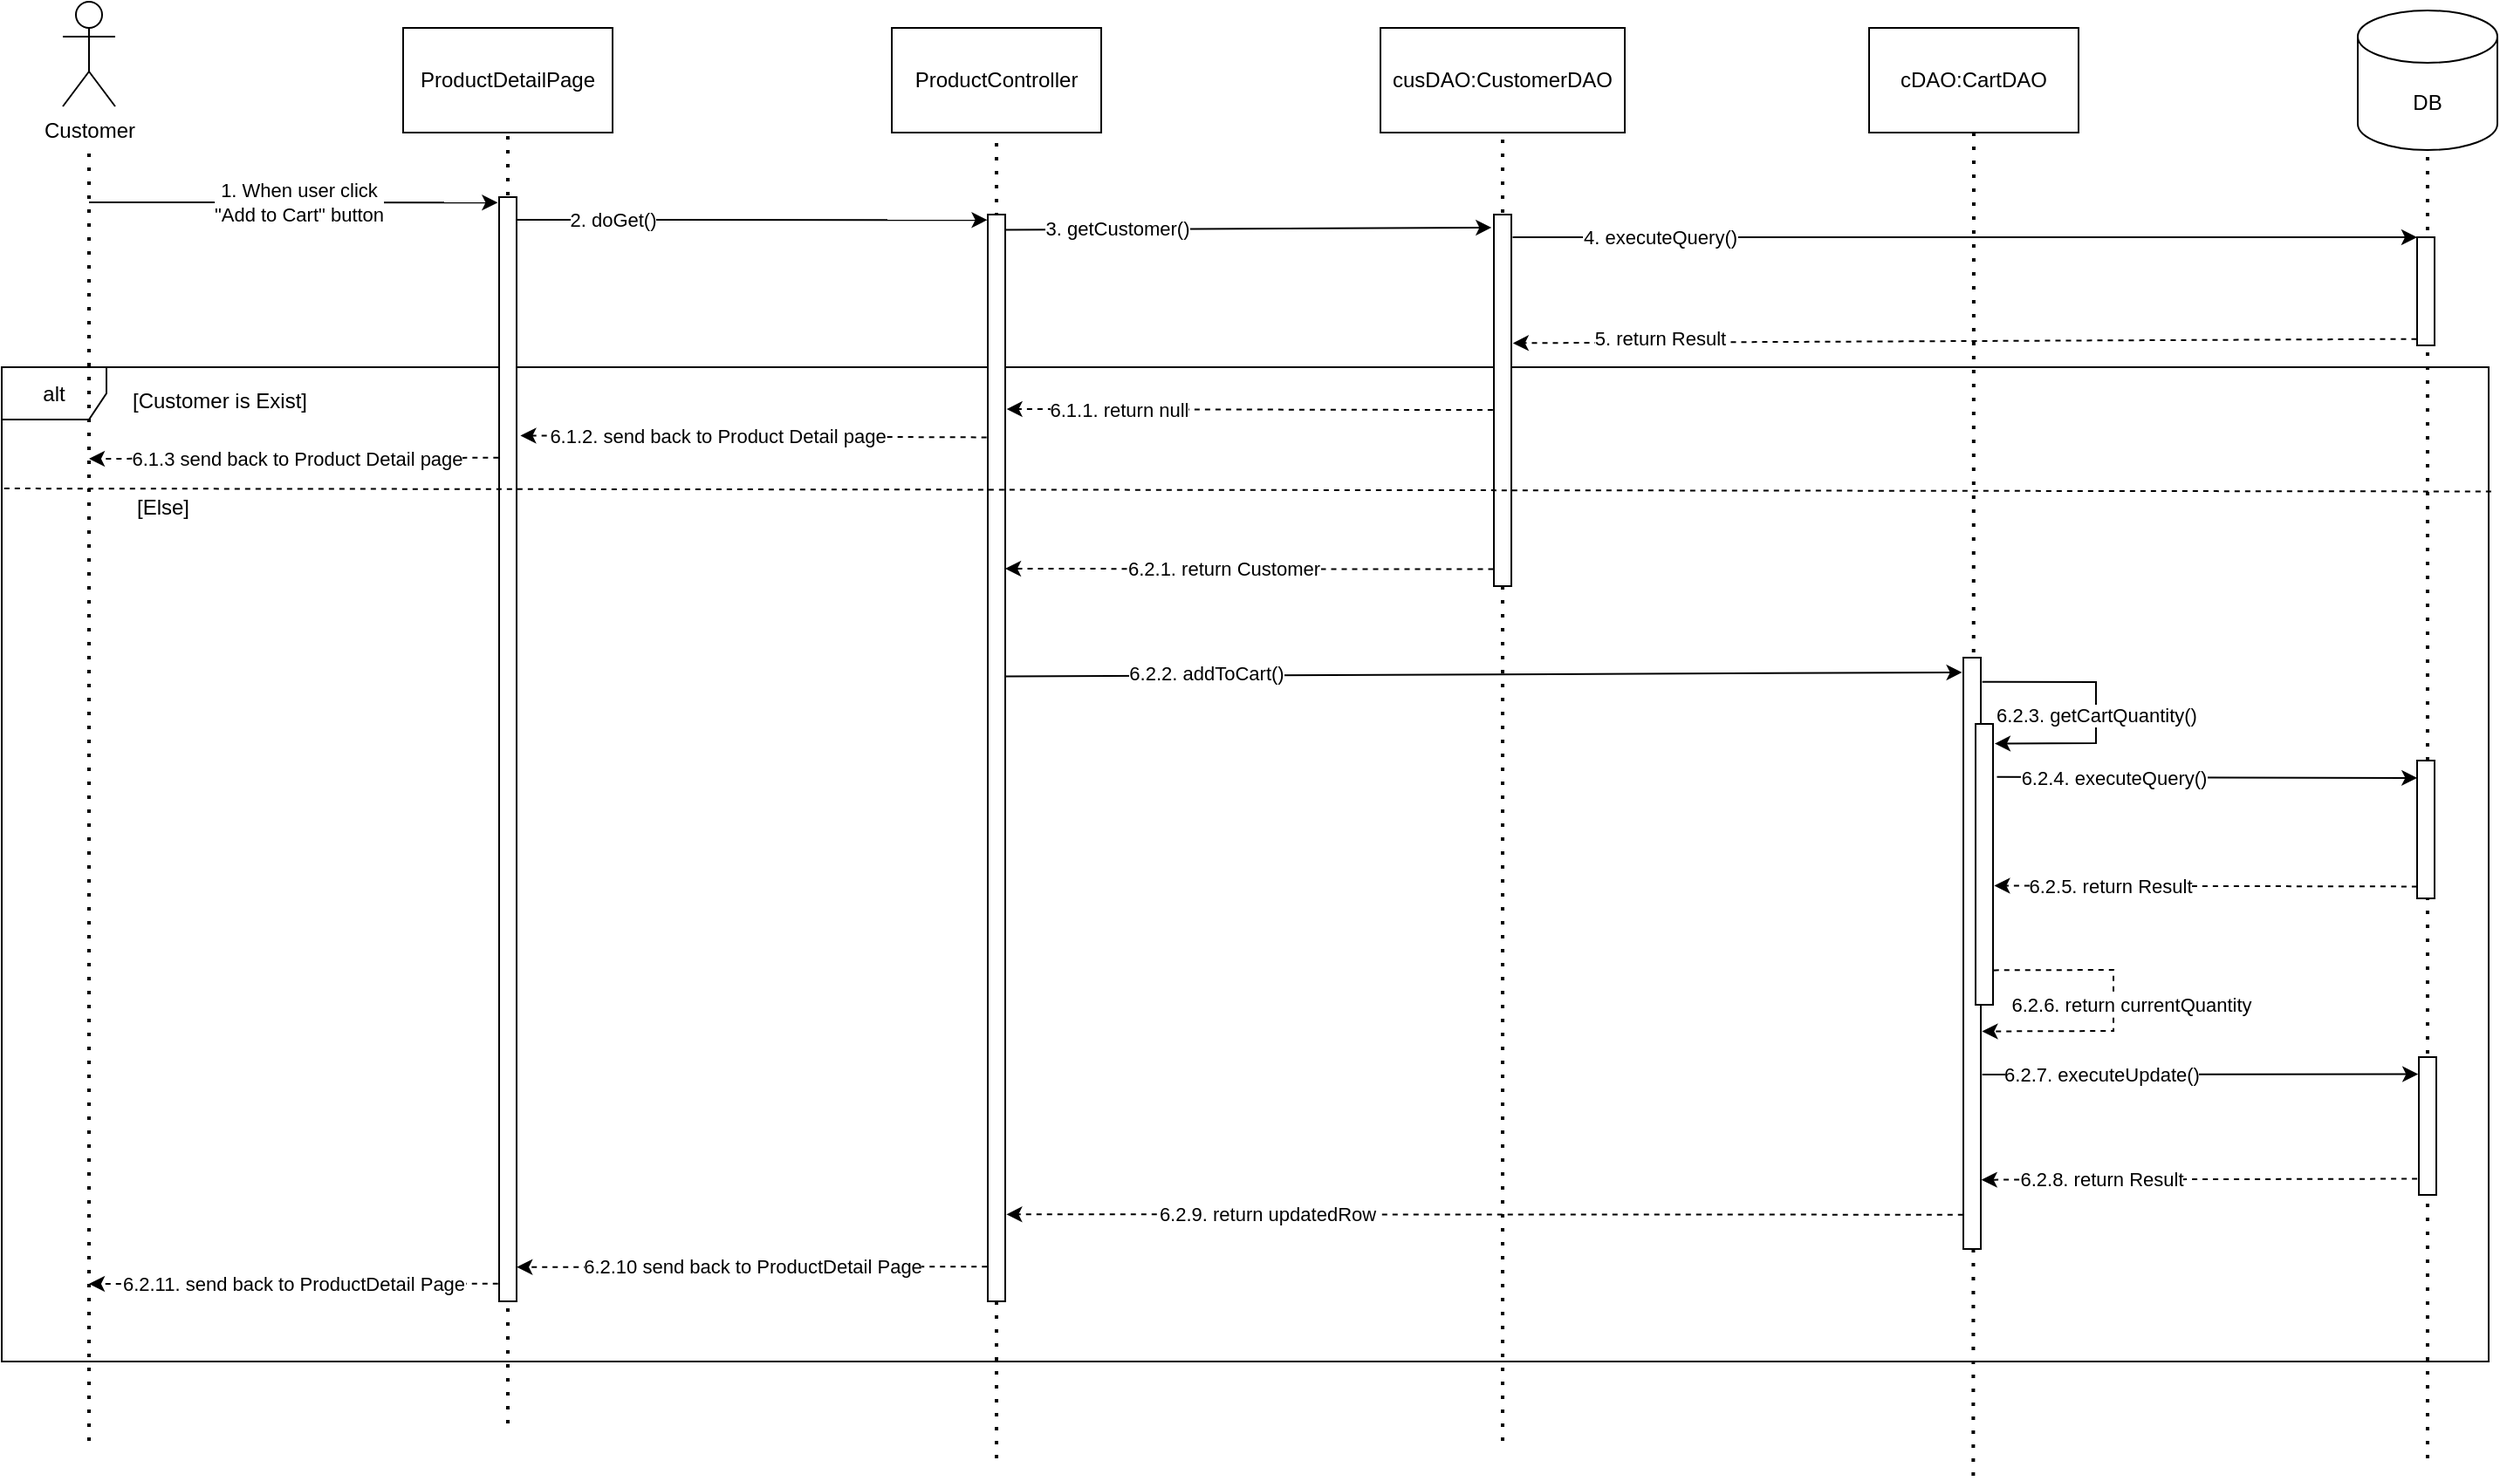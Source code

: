 <mxfile version="22.0.8" type="device">
  <diagram id="q-MbuWhYYtdjwNa4Wrbu" name="Page-1">
    <mxGraphModel dx="2950" dy="1098" grid="1" gridSize="10" guides="1" tooltips="1" connect="1" arrows="1" fold="1" page="1" pageScale="1" pageWidth="850" pageHeight="1100" math="0" shadow="0">
      <root>
        <mxCell id="0" />
        <mxCell id="1" parent="0" />
        <mxCell id="53" value="alt" style="shape=umlFrame;whiteSpace=wrap;html=1;" parent="1" vertex="1">
          <mxGeometry x="-30" y="244.5" width="1425" height="570" as="geometry" />
        </mxCell>
        <mxCell id="2" value="Customer" style="shape=umlActor;verticalLabelPosition=bottom;verticalAlign=top;html=1;outlineConnect=0;" parent="1" vertex="1">
          <mxGeometry x="5" y="35" width="30" height="60" as="geometry" />
        </mxCell>
        <mxCell id="3" value="" style="endArrow=none;dashed=1;html=1;dashPattern=1 3;strokeWidth=2;" parent="1" edge="1">
          <mxGeometry width="50" height="50" relative="1" as="geometry">
            <mxPoint x="20" y="860" as="sourcePoint" />
            <mxPoint x="20" y="120" as="targetPoint" />
          </mxGeometry>
        </mxCell>
        <mxCell id="4" value="ProductDetailPage" style="rounded=0;whiteSpace=wrap;html=1;" parent="1" vertex="1">
          <mxGeometry x="200" y="50" width="120" height="60" as="geometry" />
        </mxCell>
        <mxCell id="6" value="" style="endArrow=none;dashed=1;html=1;dashPattern=1 3;strokeWidth=2;entryX=0.5;entryY=1;entryDx=0;entryDy=0;" parent="1" target="4" edge="1">
          <mxGeometry width="50" height="50" relative="1" as="geometry">
            <mxPoint x="260" y="850" as="sourcePoint" />
            <mxPoint x="259.52" y="130" as="targetPoint" />
          </mxGeometry>
        </mxCell>
        <mxCell id="7" value="1. When user click &lt;br&gt;&quot;Add to Cart&quot; button" style="endArrow=classic;html=1;entryX=-0.081;entryY=0.005;entryDx=0;entryDy=0;entryPerimeter=0;" parent="1" target="13" edge="1">
          <mxGeometry x="0.024" width="50" height="50" relative="1" as="geometry">
            <mxPoint x="20" y="150" as="sourcePoint" />
            <mxPoint x="250" y="150" as="targetPoint" />
            <mxPoint as="offset" />
          </mxGeometry>
        </mxCell>
        <mxCell id="8" value="ProductController" style="rounded=0;whiteSpace=wrap;html=1;" parent="1" vertex="1">
          <mxGeometry x="480" y="50" width="120" height="60" as="geometry" />
        </mxCell>
        <mxCell id="9" value="cusDAO:CustomerDAO" style="rounded=0;whiteSpace=wrap;html=1;" parent="1" vertex="1">
          <mxGeometry x="760" y="50" width="140" height="60" as="geometry" />
        </mxCell>
        <mxCell id="10" value="cDAO:CartDAO" style="rounded=0;whiteSpace=wrap;html=1;" parent="1" vertex="1">
          <mxGeometry x="1040" y="50" width="120" height="60" as="geometry" />
        </mxCell>
        <mxCell id="12" value="DB" style="shape=cylinder3;whiteSpace=wrap;html=1;boundedLbl=1;backgroundOutline=1;size=15;" parent="1" vertex="1">
          <mxGeometry x="1320" y="40" width="80" height="80" as="geometry" />
        </mxCell>
        <mxCell id="13" value="" style="rounded=0;whiteSpace=wrap;html=1;" parent="1" vertex="1">
          <mxGeometry x="255" y="147" width="10" height="633" as="geometry" />
        </mxCell>
        <mxCell id="14" value="" style="endArrow=none;dashed=1;html=1;dashPattern=1 3;strokeWidth=2;entryX=0.5;entryY=1;entryDx=0;entryDy=0;" parent="1" target="8" edge="1">
          <mxGeometry width="50" height="50" relative="1" as="geometry">
            <mxPoint x="540" y="870" as="sourcePoint" />
            <mxPoint x="539.73" y="120" as="targetPoint" />
          </mxGeometry>
        </mxCell>
        <mxCell id="15" value="" style="endArrow=none;dashed=1;html=1;dashPattern=1 3;strokeWidth=2;entryX=0.5;entryY=1;entryDx=0;entryDy=0;" parent="1" target="9" edge="1">
          <mxGeometry width="50" height="50" relative="1" as="geometry">
            <mxPoint x="830" y="860" as="sourcePoint" />
            <mxPoint x="829.95" y="130" as="targetPoint" />
          </mxGeometry>
        </mxCell>
        <mxCell id="16" value="" style="endArrow=none;dashed=1;html=1;dashPattern=1 3;strokeWidth=2;entryX=0.5;entryY=1;entryDx=0;entryDy=0;" parent="1" target="10" edge="1">
          <mxGeometry width="50" height="50" relative="1" as="geometry">
            <mxPoint x="1099.68" y="880" as="sourcePoint" />
            <mxPoint x="1100" y="120" as="targetPoint" />
          </mxGeometry>
        </mxCell>
        <mxCell id="17" value="" style="endArrow=none;dashed=1;html=1;dashPattern=1 3;strokeWidth=2;entryX=0.5;entryY=1;entryDx=0;entryDy=0;entryPerimeter=0;" parent="1" target="12" edge="1">
          <mxGeometry width="50" height="50" relative="1" as="geometry">
            <mxPoint x="1360" y="870" as="sourcePoint" />
            <mxPoint x="1360" y="130" as="targetPoint" />
          </mxGeometry>
        </mxCell>
        <mxCell id="18" value="" style="rounded=0;whiteSpace=wrap;html=1;" parent="1" vertex="1">
          <mxGeometry x="535" y="157" width="10" height="623" as="geometry" />
        </mxCell>
        <mxCell id="19" value="2. doGet()" style="endArrow=classic;html=1;entryX=-0.023;entryY=0.005;entryDx=0;entryDy=0;entryPerimeter=0;" parent="1" target="18" edge="1">
          <mxGeometry x="-0.593" width="50" height="50" relative="1" as="geometry">
            <mxPoint x="265" y="160.0" as="sourcePoint" />
            <mxPoint x="530" y="160" as="targetPoint" />
            <mxPoint as="offset" />
          </mxGeometry>
        </mxCell>
        <mxCell id="20" value="" style="rounded=0;whiteSpace=wrap;html=1;" parent="1" vertex="1">
          <mxGeometry x="825" y="157" width="10" height="213" as="geometry" />
        </mxCell>
        <mxCell id="21" value="3. getCustomer()" style="endArrow=classic;html=1;exitX=0.982;exitY=0.014;exitDx=0;exitDy=0;exitPerimeter=0;entryX=-0.135;entryY=0.035;entryDx=0;entryDy=0;entryPerimeter=0;" parent="1" source="18" target="20" edge="1">
          <mxGeometry x="-0.541" width="50" height="50" relative="1" as="geometry">
            <mxPoint x="547.14" y="165.84" as="sourcePoint" />
            <mxPoint x="822.44" y="164.242" as="targetPoint" />
            <mxPoint as="offset" />
          </mxGeometry>
        </mxCell>
        <mxCell id="22" value="" style="rounded=0;whiteSpace=wrap;html=1;" parent="1" vertex="1">
          <mxGeometry x="1354" y="170" width="10" height="62" as="geometry" />
        </mxCell>
        <mxCell id="23" value="4. executeQuery()" style="endArrow=classic;html=1;entryX=0;entryY=0;entryDx=0;entryDy=0;exitX=1.078;exitY=0.061;exitDx=0;exitDy=0;exitPerimeter=0;" parent="1" source="20" target="22" edge="1">
          <mxGeometry x="-0.676" width="50" height="50" relative="1" as="geometry">
            <mxPoint x="850" y="170" as="sourcePoint" />
            <mxPoint x="1130" y="120" as="targetPoint" />
            <mxPoint as="offset" />
          </mxGeometry>
        </mxCell>
        <mxCell id="24" value="5. return Result" style="endArrow=classic;html=1;exitX=-0.026;exitY=0.941;exitDx=0;exitDy=0;exitPerimeter=0;dashed=1;entryX=1.089;entryY=0.346;entryDx=0;entryDy=0;entryPerimeter=0;" parent="1" source="22" target="20" edge="1">
          <mxGeometry x="0.674" y="-2" width="50" height="50" relative="1" as="geometry">
            <mxPoint x="810.0" y="241.883" as="sourcePoint" />
            <mxPoint x="850" y="230" as="targetPoint" />
            <mxPoint as="offset" />
          </mxGeometry>
        </mxCell>
        <mxCell id="25" value="6.1.1. return null" style="endArrow=classic;html=1;exitX=-0.056;exitY=0.526;exitDx=0;exitDy=0;exitPerimeter=0;dashed=1;entryX=1.078;entryY=0.179;entryDx=0;entryDy=0;entryPerimeter=0;" parent="1" source="20" target="18" edge="1">
          <mxGeometry x="0.536" width="50" height="50" relative="1" as="geometry">
            <mxPoint x="826.8" y="271.099" as="sourcePoint" />
            <mxPoint x="547.05" y="270.79" as="targetPoint" />
            <mxPoint as="offset" />
          </mxGeometry>
        </mxCell>
        <mxCell id="26" value="6.1.2. send back to Product Detail page" style="endArrow=classic;html=1;exitX=-0.067;exitY=0.205;exitDx=0;exitDy=0;exitPerimeter=0;dashed=1;entryX=1.22;entryY=0.216;entryDx=0;entryDy=0;entryPerimeter=0;" parent="1" source="18" target="13" edge="1">
          <mxGeometry x="0.153" width="50" height="50" relative="1" as="geometry">
            <mxPoint x="529.75" y="286.099" as="sourcePoint" />
            <mxPoint x="270" y="286" as="targetPoint" />
            <mxPoint as="offset" />
          </mxGeometry>
        </mxCell>
        <mxCell id="27" value="6.1.3 send back to Product Detail page" style="endArrow=classic;html=1;exitX=-0.033;exitY=0.236;exitDx=0;exitDy=0;exitPerimeter=0;dashed=1;" parent="1" source="13" edge="1">
          <mxGeometry x="-0.023" width="50" height="50" relative="1" as="geometry">
            <mxPoint x="255.0" y="297.309" as="sourcePoint" />
            <mxPoint x="20" y="297" as="targetPoint" />
            <mxPoint x="-1" as="offset" />
          </mxGeometry>
        </mxCell>
        <mxCell id="28" value="6.2.1. return Customer" style="endArrow=classic;html=1;exitX=-0.02;exitY=0.423;exitDx=0;exitDy=0;exitPerimeter=0;dashed=1;entryX=1.005;entryY=0.73;entryDx=0;entryDy=0;entryPerimeter=0;" parent="1" edge="1">
          <mxGeometry x="0.106" width="50" height="50" relative="1" as="geometry">
            <mxPoint x="824.75" y="360.309" as="sourcePoint" />
            <mxPoint x="545.0" y="360.0" as="targetPoint" />
            <mxPoint as="offset" />
          </mxGeometry>
        </mxCell>
        <mxCell id="30" value="6.2.2. addToCart()" style="endArrow=classic;html=1;exitX=1.028;exitY=0.425;exitDx=0;exitDy=0;exitPerimeter=0;entryX=-0.067;entryY=0.025;entryDx=0;entryDy=0;entryPerimeter=0;" parent="1" source="18" target="31" edge="1">
          <mxGeometry x="-0.581" y="1" width="50" height="50" relative="1" as="geometry">
            <mxPoint x="549.7" y="421.6" as="sourcePoint" />
            <mxPoint x="1090" y="420" as="targetPoint" />
            <mxPoint as="offset" />
          </mxGeometry>
        </mxCell>
        <mxCell id="31" value="" style="rounded=0;whiteSpace=wrap;html=1;" parent="1" vertex="1">
          <mxGeometry x="1094" y="411" width="10" height="339" as="geometry" />
        </mxCell>
        <mxCell id="32" value="" style="rounded=0;whiteSpace=wrap;html=1;" parent="1" vertex="1">
          <mxGeometry x="1101" y="449" width="10" height="161" as="geometry" />
        </mxCell>
        <mxCell id="36" value="6.2.3. getCartQuantity()" style="endArrow=classic;html=1;rounded=0;exitX=1.081;exitY=0.041;exitDx=0;exitDy=0;exitPerimeter=0;entryX=1.096;entryY=0.07;entryDx=0;entryDy=0;entryPerimeter=0;" parent="1" source="31" target="32" edge="1">
          <mxGeometry x="0.068" width="50" height="50" relative="1" as="geometry">
            <mxPoint x="1110" y="425" as="sourcePoint" />
            <mxPoint x="1120" y="460" as="targetPoint" />
            <mxPoint as="offset" />
            <Array as="points">
              <mxPoint x="1170" y="425" />
              <mxPoint x="1170" y="460" />
            </Array>
          </mxGeometry>
        </mxCell>
        <mxCell id="38" value="" style="rounded=0;whiteSpace=wrap;html=1;" parent="1" vertex="1">
          <mxGeometry x="1354" y="470" width="10" height="79" as="geometry" />
        </mxCell>
        <mxCell id="40" value="6.2.4. executeQuery()" style="endArrow=classic;html=1;exitX=1.126;exitY=0.189;exitDx=0;exitDy=0;exitPerimeter=0;entryX=-0.085;entryY=0.126;entryDx=0;entryDy=0;entryPerimeter=0;" parent="1" edge="1">
          <mxGeometry x="-0.446" width="50" height="50" relative="1" as="geometry">
            <mxPoint x="1113.26" y="479.429" as="sourcePoint" />
            <mxPoint x="1354.15" y="479.954" as="targetPoint" />
            <mxPoint as="offset" />
          </mxGeometry>
        </mxCell>
        <mxCell id="41" value="6.2.5. return Result" style="endArrow=classic;html=1;dashed=1;entryX=1.069;entryY=0.576;entryDx=0;entryDy=0;entryPerimeter=0;exitX=-0.005;exitY=0.914;exitDx=0;exitDy=0;exitPerimeter=0;" parent="1" source="38" target="32" edge="1">
          <mxGeometry x="0.455" width="50" height="50" relative="1" as="geometry">
            <mxPoint x="1340" y="542" as="sourcePoint" />
            <mxPoint x="1120" y="542" as="targetPoint" />
            <mxPoint as="offset" />
          </mxGeometry>
        </mxCell>
        <mxCell id="42" value="6.2.6. return currentQuantity" style="endArrow=classic;html=1;rounded=0;dashed=1;exitX=1.039;exitY=0.877;exitDx=0;exitDy=0;exitPerimeter=0;entryX=1.073;entryY=0.632;entryDx=0;entryDy=0;entryPerimeter=0;" parent="1" source="32" target="31" edge="1">
          <mxGeometry x="-0.009" y="10" width="50" height="50" relative="1" as="geometry">
            <mxPoint x="1120" y="590" as="sourcePoint" />
            <mxPoint x="1110" y="625" as="targetPoint" />
            <mxPoint as="offset" />
            <Array as="points">
              <mxPoint x="1180" y="590" />
              <mxPoint x="1180" y="625" />
            </Array>
          </mxGeometry>
        </mxCell>
        <mxCell id="43" value="6.2.7. executeUpdate()" style="endArrow=classic;html=1;exitX=1.084;exitY=0.705;exitDx=0;exitDy=0;exitPerimeter=0;entryX=-0.039;entryY=0.124;entryDx=0;entryDy=0;entryPerimeter=0;" parent="1" source="31" target="44" edge="1">
          <mxGeometry x="-0.455" width="50" height="50" relative="1" as="geometry">
            <mxPoint x="1120" y="650" as="sourcePoint" />
            <mxPoint x="1350" y="650" as="targetPoint" />
            <mxPoint as="offset" />
          </mxGeometry>
        </mxCell>
        <mxCell id="44" value="" style="rounded=0;whiteSpace=wrap;html=1;" parent="1" vertex="1">
          <mxGeometry x="1355" y="640" width="10" height="79" as="geometry" />
        </mxCell>
        <mxCell id="47" value="6.2.8. return Result" style="endArrow=classic;html=1;dashed=1;exitX=-0.095;exitY=0.883;exitDx=0;exitDy=0;exitPerimeter=0;entryX=1.033;entryY=0.883;entryDx=0;entryDy=0;entryPerimeter=0;" parent="1" source="44" target="31" edge="1">
          <mxGeometry x="0.455" width="50" height="50" relative="1" as="geometry">
            <mxPoint x="1341" y="710" as="sourcePoint" />
            <mxPoint x="1111" y="710" as="targetPoint" />
            <mxPoint as="offset" />
          </mxGeometry>
        </mxCell>
        <mxCell id="50" value="6.2.9. return updatedRow" style="endArrow=classic;html=1;dashed=1;exitX=-0.011;exitY=0.942;exitDx=0;exitDy=0;exitPerimeter=0;entryX=1.067;entryY=0.92;entryDx=0;entryDy=0;entryPerimeter=0;" parent="1" source="31" target="18" edge="1">
          <mxGeometry x="0.455" width="50" height="50" relative="1" as="geometry">
            <mxPoint x="1090" y="730" as="sourcePoint" />
            <mxPoint x="550" y="730" as="targetPoint" />
            <mxPoint as="offset" />
          </mxGeometry>
        </mxCell>
        <mxCell id="51" value="6.2.10 send back to ProductDetail Page" style="endArrow=classic;html=1;dashed=1;exitX=-0.038;exitY=0.968;exitDx=0;exitDy=0;exitPerimeter=0;entryX=1.012;entryY=0.969;entryDx=0;entryDy=0;entryPerimeter=0;" parent="1" source="18" target="13" edge="1">
          <mxGeometry x="-0.001" width="50" height="50" relative="1" as="geometry">
            <mxPoint x="530" y="760" as="sourcePoint" />
            <mxPoint x="270" y="760" as="targetPoint" />
            <mxPoint as="offset" />
          </mxGeometry>
        </mxCell>
        <mxCell id="52" value="6.2.11. send back to ProductDetail Page" style="endArrow=classic;html=1;dashed=1;exitX=-0.062;exitY=0.984;exitDx=0;exitDy=0;exitPerimeter=0;" parent="1" source="13" edge="1">
          <mxGeometry width="50" height="50" relative="1" as="geometry">
            <mxPoint x="250" y="770" as="sourcePoint" />
            <mxPoint x="20" y="770" as="targetPoint" />
            <mxPoint as="offset" />
          </mxGeometry>
        </mxCell>
        <mxCell id="54" value="[Customer is Exist]" style="text;html=1;strokeColor=none;fillColor=none;align=center;verticalAlign=middle;whiteSpace=wrap;rounded=0;" parent="1" vertex="1">
          <mxGeometry x="35" y="248.5" width="120" height="30" as="geometry" />
        </mxCell>
        <mxCell id="57" value="[Else]" style="text;html=1;strokeColor=none;fillColor=none;align=center;verticalAlign=middle;whiteSpace=wrap;rounded=0;" parent="1" vertex="1">
          <mxGeometry x="35" y="310" width="55" height="30" as="geometry" />
        </mxCell>
        <mxCell id="58" value="" style="endArrow=none;dashed=1;html=1;rounded=0;exitX=0.001;exitY=0.122;exitDx=0;exitDy=0;exitPerimeter=0;entryX=1.001;entryY=0.125;entryDx=0;entryDy=0;entryPerimeter=0;" parent="1" source="53" target="53" edge="1">
          <mxGeometry width="50" height="50" relative="1" as="geometry">
            <mxPoint x="400" y="400" as="sourcePoint" />
            <mxPoint x="1390" y="310" as="targetPoint" />
          </mxGeometry>
        </mxCell>
      </root>
    </mxGraphModel>
  </diagram>
</mxfile>
